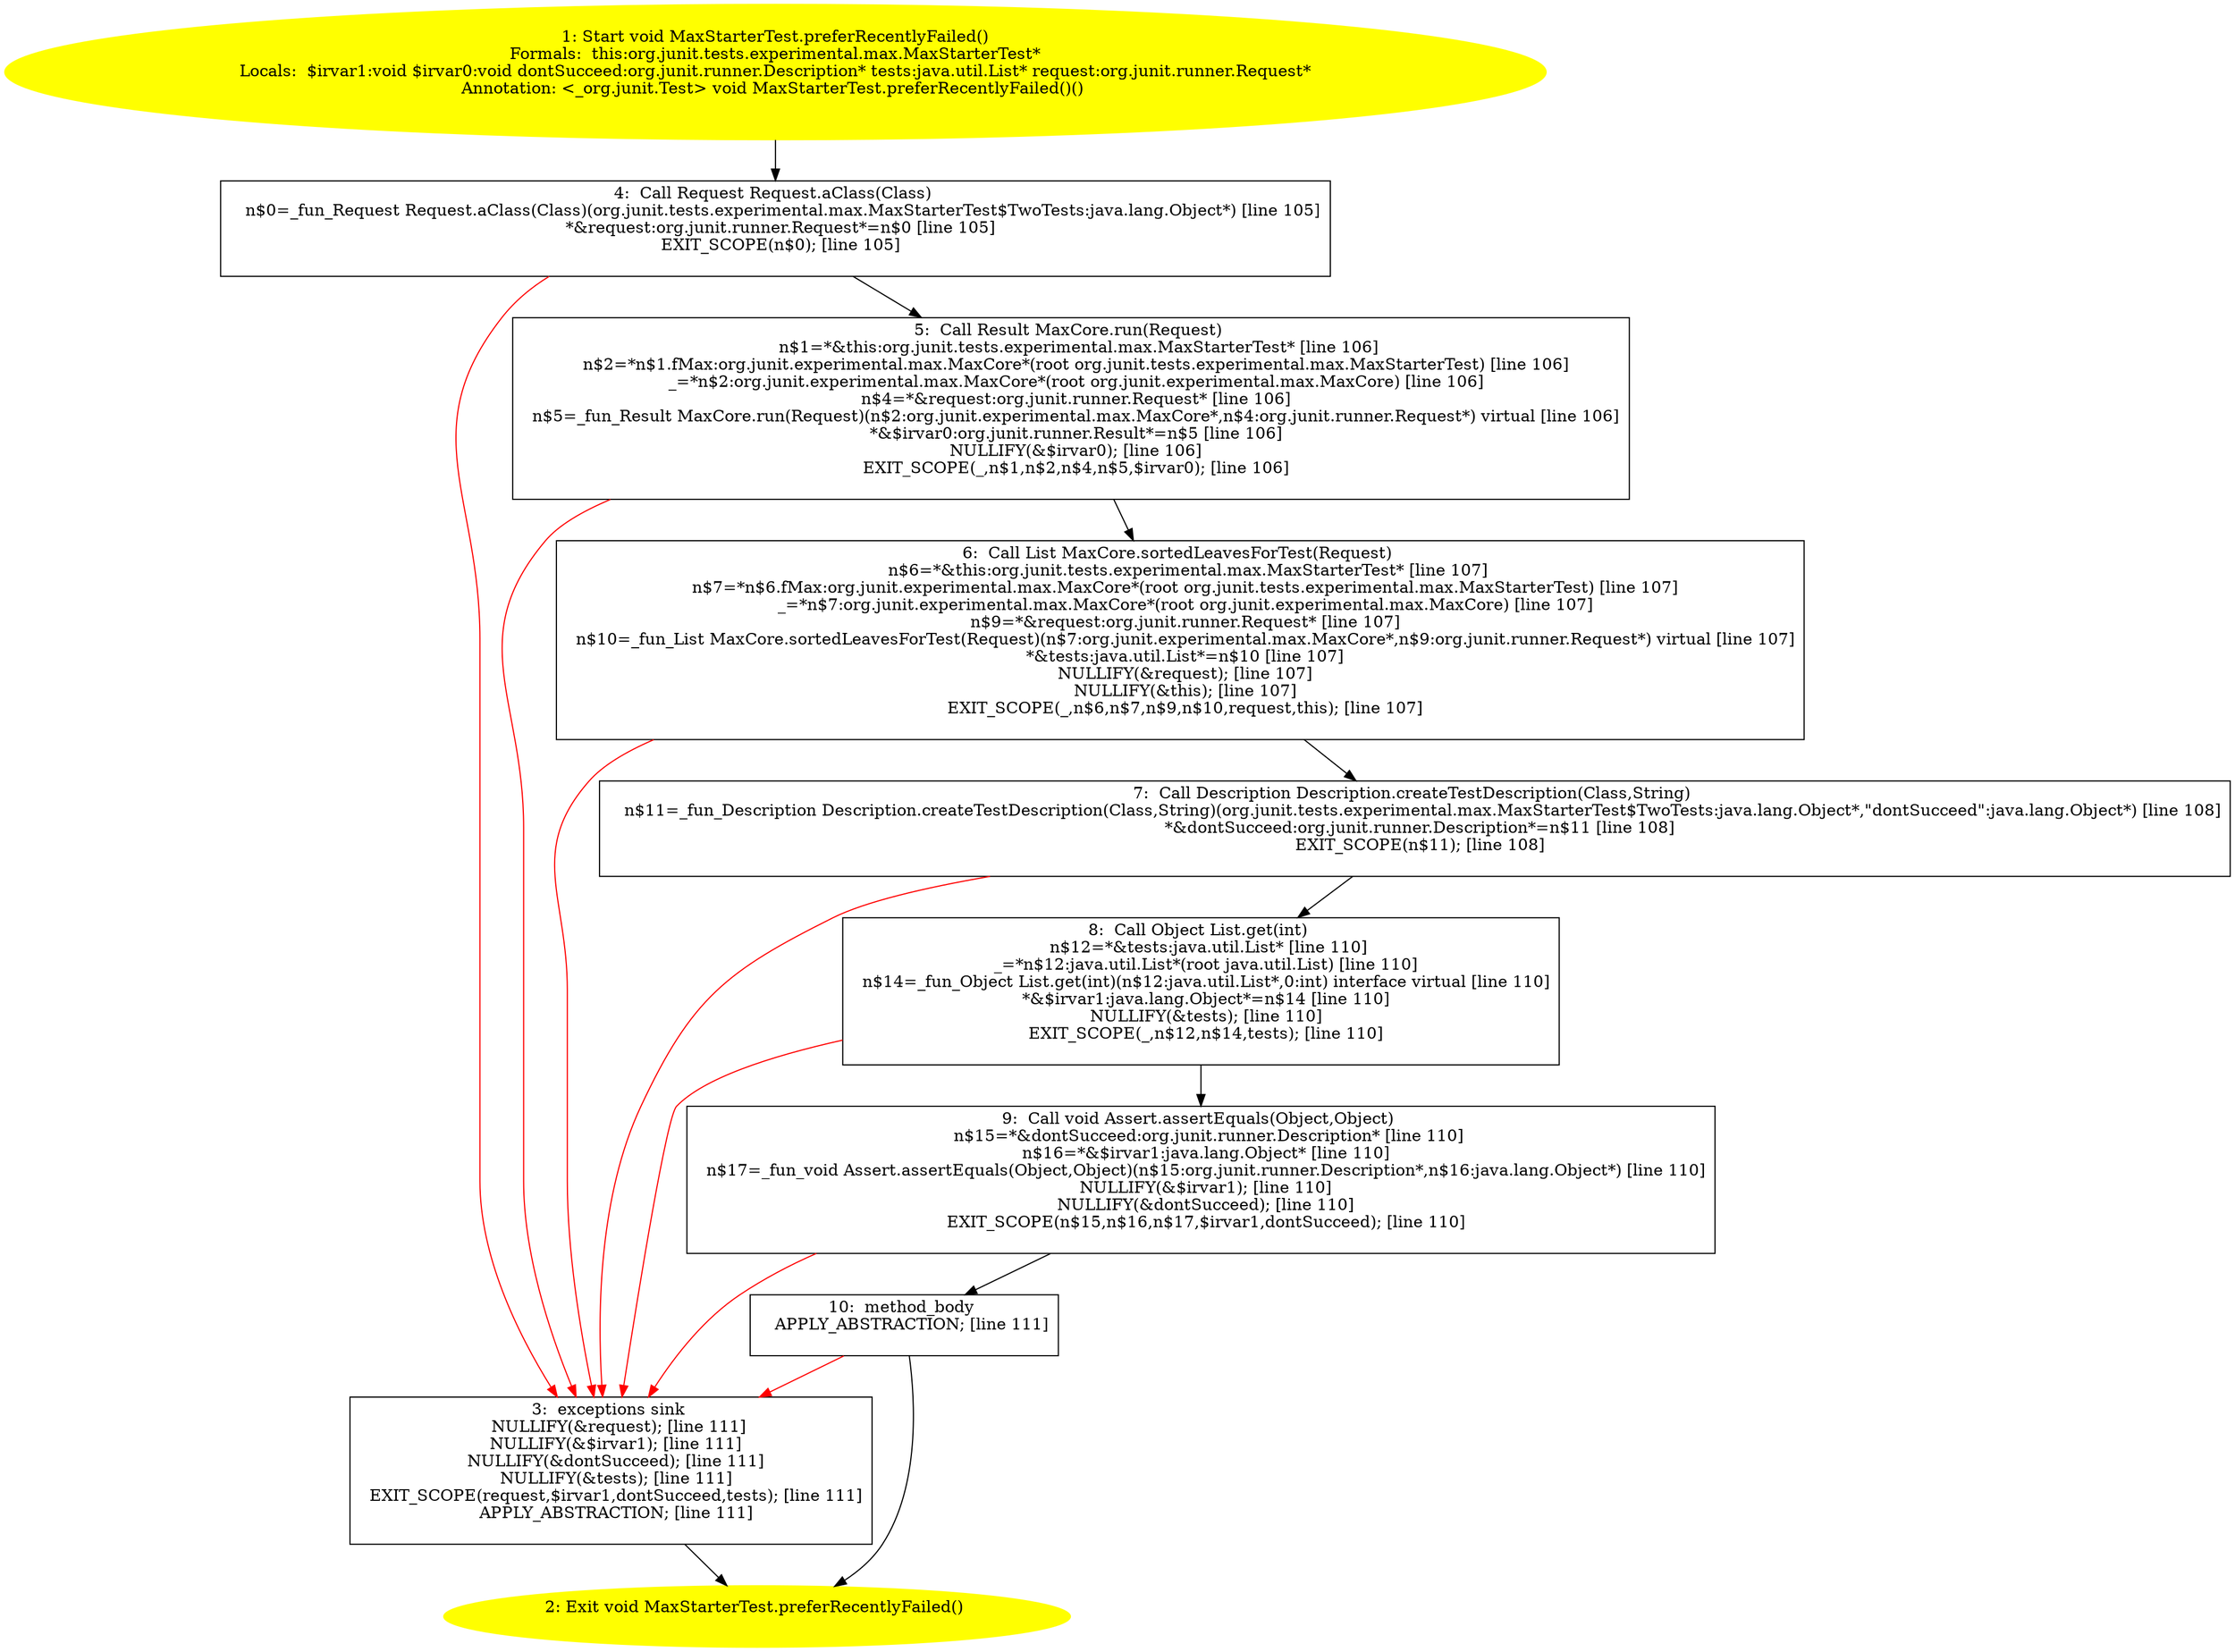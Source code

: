 /* @generated */
digraph cfg {
"org.junit.tests.experimental.max.MaxStarterTest.preferRecentlyFailed():void.6479f57ac14925694cfa22825cab3176_1" [label="1: Start void MaxStarterTest.preferRecentlyFailed()\nFormals:  this:org.junit.tests.experimental.max.MaxStarterTest*\nLocals:  $irvar1:void $irvar0:void dontSucceed:org.junit.runner.Description* tests:java.util.List* request:org.junit.runner.Request*\nAnnotation: <_org.junit.Test> void MaxStarterTest.preferRecentlyFailed()() \n  " color=yellow style=filled]
	

	 "org.junit.tests.experimental.max.MaxStarterTest.preferRecentlyFailed():void.6479f57ac14925694cfa22825cab3176_1" -> "org.junit.tests.experimental.max.MaxStarterTest.preferRecentlyFailed():void.6479f57ac14925694cfa22825cab3176_4" ;
"org.junit.tests.experimental.max.MaxStarterTest.preferRecentlyFailed():void.6479f57ac14925694cfa22825cab3176_2" [label="2: Exit void MaxStarterTest.preferRecentlyFailed() \n  " color=yellow style=filled]
	

"org.junit.tests.experimental.max.MaxStarterTest.preferRecentlyFailed():void.6479f57ac14925694cfa22825cab3176_3" [label="3:  exceptions sink \n   NULLIFY(&request); [line 111]\n  NULLIFY(&$irvar1); [line 111]\n  NULLIFY(&dontSucceed); [line 111]\n  NULLIFY(&tests); [line 111]\n  EXIT_SCOPE(request,$irvar1,dontSucceed,tests); [line 111]\n  APPLY_ABSTRACTION; [line 111]\n " shape="box"]
	

	 "org.junit.tests.experimental.max.MaxStarterTest.preferRecentlyFailed():void.6479f57ac14925694cfa22825cab3176_3" -> "org.junit.tests.experimental.max.MaxStarterTest.preferRecentlyFailed():void.6479f57ac14925694cfa22825cab3176_2" ;
"org.junit.tests.experimental.max.MaxStarterTest.preferRecentlyFailed():void.6479f57ac14925694cfa22825cab3176_4" [label="4:  Call Request Request.aClass(Class) \n   n$0=_fun_Request Request.aClass(Class)(org.junit.tests.experimental.max.MaxStarterTest$TwoTests:java.lang.Object*) [line 105]\n  *&request:org.junit.runner.Request*=n$0 [line 105]\n  EXIT_SCOPE(n$0); [line 105]\n " shape="box"]
	

	 "org.junit.tests.experimental.max.MaxStarterTest.preferRecentlyFailed():void.6479f57ac14925694cfa22825cab3176_4" -> "org.junit.tests.experimental.max.MaxStarterTest.preferRecentlyFailed():void.6479f57ac14925694cfa22825cab3176_5" ;
	 "org.junit.tests.experimental.max.MaxStarterTest.preferRecentlyFailed():void.6479f57ac14925694cfa22825cab3176_4" -> "org.junit.tests.experimental.max.MaxStarterTest.preferRecentlyFailed():void.6479f57ac14925694cfa22825cab3176_3" [color="red" ];
"org.junit.tests.experimental.max.MaxStarterTest.preferRecentlyFailed():void.6479f57ac14925694cfa22825cab3176_5" [label="5:  Call Result MaxCore.run(Request) \n   n$1=*&this:org.junit.tests.experimental.max.MaxStarterTest* [line 106]\n  n$2=*n$1.fMax:org.junit.experimental.max.MaxCore*(root org.junit.tests.experimental.max.MaxStarterTest) [line 106]\n  _=*n$2:org.junit.experimental.max.MaxCore*(root org.junit.experimental.max.MaxCore) [line 106]\n  n$4=*&request:org.junit.runner.Request* [line 106]\n  n$5=_fun_Result MaxCore.run(Request)(n$2:org.junit.experimental.max.MaxCore*,n$4:org.junit.runner.Request*) virtual [line 106]\n  *&$irvar0:org.junit.runner.Result*=n$5 [line 106]\n  NULLIFY(&$irvar0); [line 106]\n  EXIT_SCOPE(_,n$1,n$2,n$4,n$5,$irvar0); [line 106]\n " shape="box"]
	

	 "org.junit.tests.experimental.max.MaxStarterTest.preferRecentlyFailed():void.6479f57ac14925694cfa22825cab3176_5" -> "org.junit.tests.experimental.max.MaxStarterTest.preferRecentlyFailed():void.6479f57ac14925694cfa22825cab3176_6" ;
	 "org.junit.tests.experimental.max.MaxStarterTest.preferRecentlyFailed():void.6479f57ac14925694cfa22825cab3176_5" -> "org.junit.tests.experimental.max.MaxStarterTest.preferRecentlyFailed():void.6479f57ac14925694cfa22825cab3176_3" [color="red" ];
"org.junit.tests.experimental.max.MaxStarterTest.preferRecentlyFailed():void.6479f57ac14925694cfa22825cab3176_6" [label="6:  Call List MaxCore.sortedLeavesForTest(Request) \n   n$6=*&this:org.junit.tests.experimental.max.MaxStarterTest* [line 107]\n  n$7=*n$6.fMax:org.junit.experimental.max.MaxCore*(root org.junit.tests.experimental.max.MaxStarterTest) [line 107]\n  _=*n$7:org.junit.experimental.max.MaxCore*(root org.junit.experimental.max.MaxCore) [line 107]\n  n$9=*&request:org.junit.runner.Request* [line 107]\n  n$10=_fun_List MaxCore.sortedLeavesForTest(Request)(n$7:org.junit.experimental.max.MaxCore*,n$9:org.junit.runner.Request*) virtual [line 107]\n  *&tests:java.util.List*=n$10 [line 107]\n  NULLIFY(&request); [line 107]\n  NULLIFY(&this); [line 107]\n  EXIT_SCOPE(_,n$6,n$7,n$9,n$10,request,this); [line 107]\n " shape="box"]
	

	 "org.junit.tests.experimental.max.MaxStarterTest.preferRecentlyFailed():void.6479f57ac14925694cfa22825cab3176_6" -> "org.junit.tests.experimental.max.MaxStarterTest.preferRecentlyFailed():void.6479f57ac14925694cfa22825cab3176_7" ;
	 "org.junit.tests.experimental.max.MaxStarterTest.preferRecentlyFailed():void.6479f57ac14925694cfa22825cab3176_6" -> "org.junit.tests.experimental.max.MaxStarterTest.preferRecentlyFailed():void.6479f57ac14925694cfa22825cab3176_3" [color="red" ];
"org.junit.tests.experimental.max.MaxStarterTest.preferRecentlyFailed():void.6479f57ac14925694cfa22825cab3176_7" [label="7:  Call Description Description.createTestDescription(Class,String) \n   n$11=_fun_Description Description.createTestDescription(Class,String)(org.junit.tests.experimental.max.MaxStarterTest$TwoTests:java.lang.Object*,\"dontSucceed\":java.lang.Object*) [line 108]\n  *&dontSucceed:org.junit.runner.Description*=n$11 [line 108]\n  EXIT_SCOPE(n$11); [line 108]\n " shape="box"]
	

	 "org.junit.tests.experimental.max.MaxStarterTest.preferRecentlyFailed():void.6479f57ac14925694cfa22825cab3176_7" -> "org.junit.tests.experimental.max.MaxStarterTest.preferRecentlyFailed():void.6479f57ac14925694cfa22825cab3176_8" ;
	 "org.junit.tests.experimental.max.MaxStarterTest.preferRecentlyFailed():void.6479f57ac14925694cfa22825cab3176_7" -> "org.junit.tests.experimental.max.MaxStarterTest.preferRecentlyFailed():void.6479f57ac14925694cfa22825cab3176_3" [color="red" ];
"org.junit.tests.experimental.max.MaxStarterTest.preferRecentlyFailed():void.6479f57ac14925694cfa22825cab3176_8" [label="8:  Call Object List.get(int) \n   n$12=*&tests:java.util.List* [line 110]\n  _=*n$12:java.util.List*(root java.util.List) [line 110]\n  n$14=_fun_Object List.get(int)(n$12:java.util.List*,0:int) interface virtual [line 110]\n  *&$irvar1:java.lang.Object*=n$14 [line 110]\n  NULLIFY(&tests); [line 110]\n  EXIT_SCOPE(_,n$12,n$14,tests); [line 110]\n " shape="box"]
	

	 "org.junit.tests.experimental.max.MaxStarterTest.preferRecentlyFailed():void.6479f57ac14925694cfa22825cab3176_8" -> "org.junit.tests.experimental.max.MaxStarterTest.preferRecentlyFailed():void.6479f57ac14925694cfa22825cab3176_9" ;
	 "org.junit.tests.experimental.max.MaxStarterTest.preferRecentlyFailed():void.6479f57ac14925694cfa22825cab3176_8" -> "org.junit.tests.experimental.max.MaxStarterTest.preferRecentlyFailed():void.6479f57ac14925694cfa22825cab3176_3" [color="red" ];
"org.junit.tests.experimental.max.MaxStarterTest.preferRecentlyFailed():void.6479f57ac14925694cfa22825cab3176_9" [label="9:  Call void Assert.assertEquals(Object,Object) \n   n$15=*&dontSucceed:org.junit.runner.Description* [line 110]\n  n$16=*&$irvar1:java.lang.Object* [line 110]\n  n$17=_fun_void Assert.assertEquals(Object,Object)(n$15:org.junit.runner.Description*,n$16:java.lang.Object*) [line 110]\n  NULLIFY(&$irvar1); [line 110]\n  NULLIFY(&dontSucceed); [line 110]\n  EXIT_SCOPE(n$15,n$16,n$17,$irvar1,dontSucceed); [line 110]\n " shape="box"]
	

	 "org.junit.tests.experimental.max.MaxStarterTest.preferRecentlyFailed():void.6479f57ac14925694cfa22825cab3176_9" -> "org.junit.tests.experimental.max.MaxStarterTest.preferRecentlyFailed():void.6479f57ac14925694cfa22825cab3176_10" ;
	 "org.junit.tests.experimental.max.MaxStarterTest.preferRecentlyFailed():void.6479f57ac14925694cfa22825cab3176_9" -> "org.junit.tests.experimental.max.MaxStarterTest.preferRecentlyFailed():void.6479f57ac14925694cfa22825cab3176_3" [color="red" ];
"org.junit.tests.experimental.max.MaxStarterTest.preferRecentlyFailed():void.6479f57ac14925694cfa22825cab3176_10" [label="10:  method_body \n   APPLY_ABSTRACTION; [line 111]\n " shape="box"]
	

	 "org.junit.tests.experimental.max.MaxStarterTest.preferRecentlyFailed():void.6479f57ac14925694cfa22825cab3176_10" -> "org.junit.tests.experimental.max.MaxStarterTest.preferRecentlyFailed():void.6479f57ac14925694cfa22825cab3176_2" ;
	 "org.junit.tests.experimental.max.MaxStarterTest.preferRecentlyFailed():void.6479f57ac14925694cfa22825cab3176_10" -> "org.junit.tests.experimental.max.MaxStarterTest.preferRecentlyFailed():void.6479f57ac14925694cfa22825cab3176_3" [color="red" ];
}
